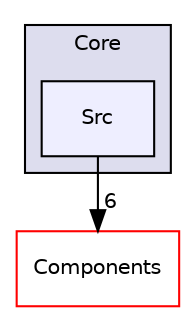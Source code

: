 digraph "/home/krzy5z70f/Documents/Semestr_5/SM_laboratoria/RWACS/STM32_firmware/Core/Src" {
  compound=true
  node [ fontsize="10", fontname="Helvetica"];
  edge [ labelfontsize="10", labelfontname="Helvetica"];
  subgraph clusterdir_6a7b87ec4bbec922bae060a5d494bbb2 {
    graph [ bgcolor="#ddddee", pencolor="black", label="Core" fontname="Helvetica", fontsize="10", URL="dir_6a7b87ec4bbec922bae060a5d494bbb2.html"]
  dir_81dc3476578f7365bdcff430caa0e00a [shape=box, label="Src", style="filled", fillcolor="#eeeeff", pencolor="black", URL="dir_81dc3476578f7365bdcff430caa0e00a.html"];
  }
  dir_51c6471e9ff1fde0f9aea20ca817e4f0 [shape=box label="Components" fillcolor="white" style="filled" color="red" URL="dir_51c6471e9ff1fde0f9aea20ca817e4f0.html"];
  dir_81dc3476578f7365bdcff430caa0e00a->dir_51c6471e9ff1fde0f9aea20ca817e4f0 [headlabel="6", labeldistance=1.5 headhref="dir_000021_000001.html"];
}
